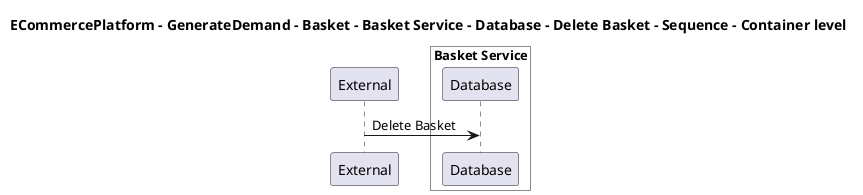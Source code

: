 @startuml

title ECommercePlatform - GenerateDemand - Basket - Basket Service - Database - Delete Basket - Sequence - Container level

participant "External" as C4InterFlow.SoftwareSystems.ExternalSystem

box "Basket Service" #White
    participant "Database" as ECommercePlatform.GenerateDemand.Basket.SoftwareSystems.BasketService.Containers.Database
end box


C4InterFlow.SoftwareSystems.ExternalSystem -> ECommercePlatform.GenerateDemand.Basket.SoftwareSystems.BasketService.Containers.Database : Delete Basket


@enduml
